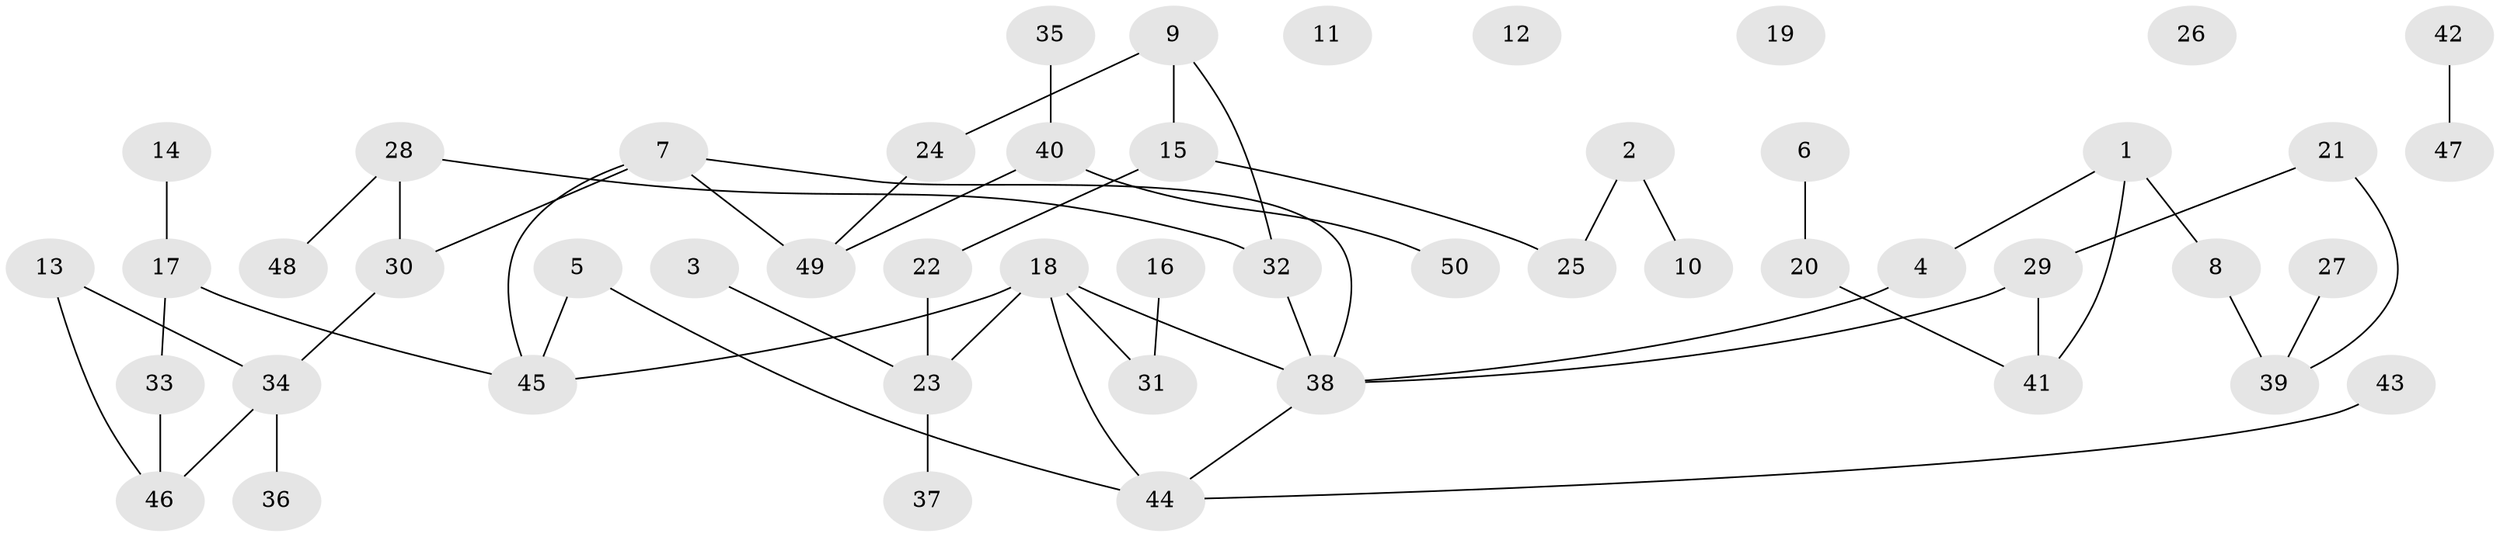 // Generated by graph-tools (version 1.1) at 2025/49/03/09/25 03:49:07]
// undirected, 50 vertices, 54 edges
graph export_dot {
graph [start="1"]
  node [color=gray90,style=filled];
  1;
  2;
  3;
  4;
  5;
  6;
  7;
  8;
  9;
  10;
  11;
  12;
  13;
  14;
  15;
  16;
  17;
  18;
  19;
  20;
  21;
  22;
  23;
  24;
  25;
  26;
  27;
  28;
  29;
  30;
  31;
  32;
  33;
  34;
  35;
  36;
  37;
  38;
  39;
  40;
  41;
  42;
  43;
  44;
  45;
  46;
  47;
  48;
  49;
  50;
  1 -- 4;
  1 -- 8;
  1 -- 41;
  2 -- 10;
  2 -- 25;
  3 -- 23;
  4 -- 38;
  5 -- 44;
  5 -- 45;
  6 -- 20;
  7 -- 30;
  7 -- 38;
  7 -- 45;
  7 -- 49;
  8 -- 39;
  9 -- 15;
  9 -- 24;
  9 -- 32;
  13 -- 34;
  13 -- 46;
  14 -- 17;
  15 -- 22;
  15 -- 25;
  16 -- 31;
  17 -- 33;
  17 -- 45;
  18 -- 23;
  18 -- 31;
  18 -- 38;
  18 -- 44;
  18 -- 45;
  20 -- 41;
  21 -- 29;
  21 -- 39;
  22 -- 23;
  23 -- 37;
  24 -- 49;
  27 -- 39;
  28 -- 30;
  28 -- 32;
  28 -- 48;
  29 -- 38;
  29 -- 41;
  30 -- 34;
  32 -- 38;
  33 -- 46;
  34 -- 36;
  34 -- 46;
  35 -- 40;
  38 -- 44;
  40 -- 49;
  40 -- 50;
  42 -- 47;
  43 -- 44;
}
